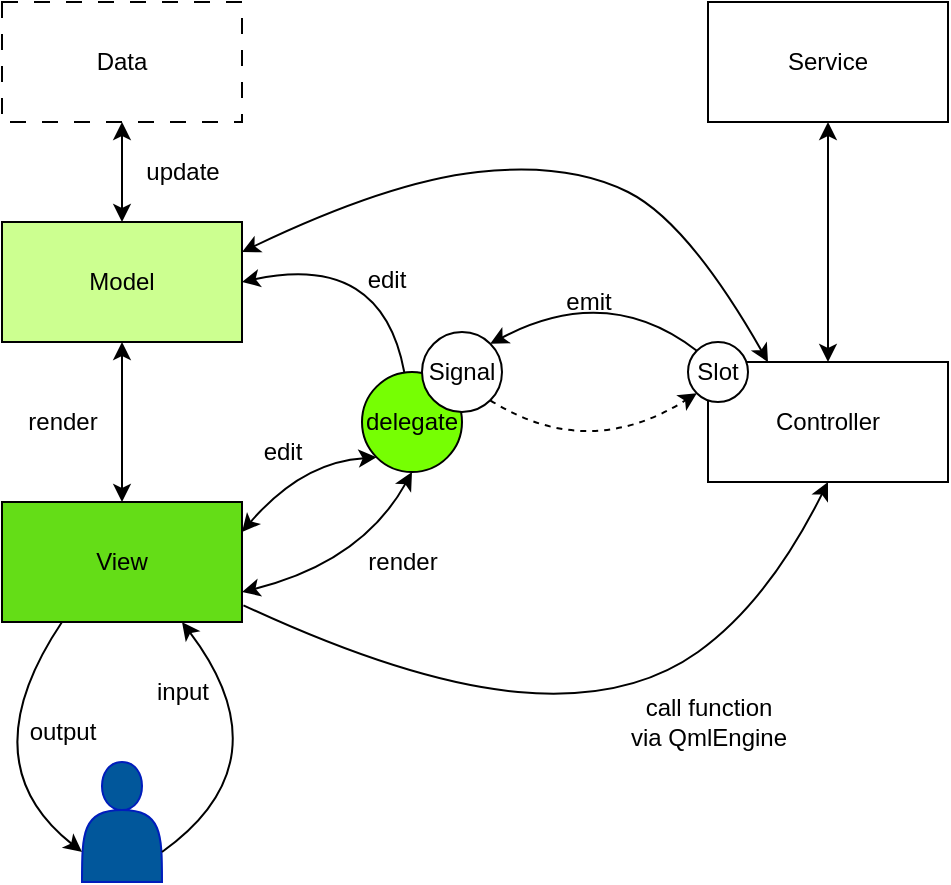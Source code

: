 <mxfile version="20.5.3" type="embed"><diagram name="Seite-1" id="S5l72sn21yenRpGNLV-D"><mxGraphModel dx="573" dy="383" grid="1" gridSize="10" guides="1" tooltips="1" connect="1" arrows="1" fold="1" page="1" pageScale="1" pageWidth="500" pageHeight="500" math="0" shadow="0"><root><mxCell id="0"/><mxCell id="1" parent="0"/><mxCell id="2YdTuyt2Vs7Uolm6UVBZ-1" value="Data" style="rounded=0;whiteSpace=wrap;html=1;dashed=1;dashPattern=8 8;" parent="1" vertex="1"><mxGeometry x="17" y="20" width="120" height="60" as="geometry"/></mxCell><mxCell id="2YdTuyt2Vs7Uolm6UVBZ-24" style="edgeStyle=orthogonalEdgeStyle;rounded=0;orthogonalLoop=1;jettySize=auto;html=1;startArrow=classic;startFill=1;" parent="1" source="2YdTuyt2Vs7Uolm6UVBZ-2" target="2YdTuyt2Vs7Uolm6UVBZ-3" edge="1"><mxGeometry relative="1" as="geometry"/></mxCell><mxCell id="2YdTuyt2Vs7Uolm6UVBZ-2" value="Model" style="rounded=0;whiteSpace=wrap;html=1;fillColor=#CCFF90;" parent="1" vertex="1"><mxGeometry x="17" y="130" width="120" height="60" as="geometry"/></mxCell><mxCell id="2YdTuyt2Vs7Uolm6UVBZ-3" value="View" style="rounded=0;whiteSpace=wrap;html=1;fillColor=#64DD17;" parent="1" vertex="1"><mxGeometry x="17" y="270" width="120" height="60" as="geometry"/></mxCell><mxCell id="2YdTuyt2Vs7Uolm6UVBZ-4" value="" style="shape=actor;whiteSpace=wrap;html=1;fillColor=#01579B;fontColor=#ffffff;strokeColor=#001DBC;" parent="1" vertex="1"><mxGeometry x="57" y="400" width="40" height="60" as="geometry"/></mxCell><mxCell id="2YdTuyt2Vs7Uolm6UVBZ-5" value="delegate" style="ellipse;whiteSpace=wrap;html=1;aspect=fixed;fillColor=#76FF03;" parent="1" vertex="1"><mxGeometry x="197" y="205" width="50" height="50" as="geometry"/></mxCell><mxCell id="2YdTuyt2Vs7Uolm6UVBZ-6" value="Controller" style="rounded=0;whiteSpace=wrap;html=1;" parent="1" vertex="1"><mxGeometry x="370" y="200" width="120" height="60" as="geometry"/></mxCell><mxCell id="2YdTuyt2Vs7Uolm6UVBZ-7" value="Service" style="rounded=0;whiteSpace=wrap;html=1;" parent="1" vertex="1"><mxGeometry x="370" y="20" width="120" height="60" as="geometry"/></mxCell><mxCell id="2YdTuyt2Vs7Uolm6UVBZ-8" value="Signal" style="ellipse;whiteSpace=wrap;html=1;aspect=fixed;" parent="1" vertex="1"><mxGeometry x="227" y="185" width="40" height="40" as="geometry"/></mxCell><mxCell id="2YdTuyt2Vs7Uolm6UVBZ-9" value="Slot" style="ellipse;whiteSpace=wrap;html=1;aspect=fixed;" parent="1" vertex="1"><mxGeometry x="360" y="190" width="30" height="30" as="geometry"/></mxCell><mxCell id="2YdTuyt2Vs7Uolm6UVBZ-11" value="" style="curved=1;endArrow=classic;html=1;rounded=0;exitX=0.25;exitY=1;exitDx=0;exitDy=0;entryX=0;entryY=0.75;entryDx=0;entryDy=0;" parent="1" source="2YdTuyt2Vs7Uolm6UVBZ-3" target="2YdTuyt2Vs7Uolm6UVBZ-4" edge="1"><mxGeometry width="50" height="50" relative="1" as="geometry"><mxPoint x="201" y="280" as="sourcePoint"/><mxPoint x="251" y="230" as="targetPoint"/><Array as="points"><mxPoint y="400"/></Array></mxGeometry></mxCell><mxCell id="2YdTuyt2Vs7Uolm6UVBZ-12" value="" style="curved=1;endArrow=classic;html=1;rounded=0;exitX=1;exitY=0.75;exitDx=0;exitDy=0;entryX=0.75;entryY=1;entryDx=0;entryDy=0;" parent="1" source="2YdTuyt2Vs7Uolm6UVBZ-4" target="2YdTuyt2Vs7Uolm6UVBZ-3" edge="1"><mxGeometry width="50" height="50" relative="1" as="geometry"><mxPoint x="217" y="455" as="sourcePoint"/><mxPoint x="207" y="340" as="targetPoint"/><Array as="points"><mxPoint x="160" y="400"/></Array></mxGeometry></mxCell><mxCell id="2YdTuyt2Vs7Uolm6UVBZ-13" value="input" style="text;html=1;align=center;verticalAlign=middle;resizable=0;points=[];autosize=1;strokeColor=none;fillColor=none;" parent="1" vertex="1"><mxGeometry x="82" y="350" width="50" height="30" as="geometry"/></mxCell><mxCell id="2YdTuyt2Vs7Uolm6UVBZ-14" value="output" style="text;html=1;align=center;verticalAlign=middle;resizable=0;points=[];autosize=1;strokeColor=none;fillColor=none;" parent="1" vertex="1"><mxGeometry x="17" y="370" width="60" height="30" as="geometry"/></mxCell><mxCell id="2YdTuyt2Vs7Uolm6UVBZ-15" value="" style="curved=1;endArrow=classic;html=1;rounded=0;exitX=1;exitY=0.75;exitDx=0;exitDy=0;entryX=0.5;entryY=1;entryDx=0;entryDy=0;startArrow=classic;startFill=1;" parent="1" source="2YdTuyt2Vs7Uolm6UVBZ-3" target="2YdTuyt2Vs7Uolm6UVBZ-5" edge="1"><mxGeometry width="50" height="50" relative="1" as="geometry"><mxPoint x="217" y="400" as="sourcePoint"/><mxPoint x="227" y="285" as="targetPoint"/><Array as="points"><mxPoint x="197" y="300"/></Array></mxGeometry></mxCell><mxCell id="2YdTuyt2Vs7Uolm6UVBZ-16" value="" style="curved=1;endArrow=classic;html=1;rounded=0;exitX=1;exitY=0.25;exitDx=0;exitDy=0;entryX=0;entryY=1;entryDx=0;entryDy=0;startArrow=classic;startFill=1;" parent="1" source="2YdTuyt2Vs7Uolm6UVBZ-3" target="2YdTuyt2Vs7Uolm6UVBZ-5" edge="1"><mxGeometry width="50" height="50" relative="1" as="geometry"><mxPoint x="162" y="322.5" as="sourcePoint"/><mxPoint x="247" y="277.5" as="targetPoint"/><Array as="points"><mxPoint x="167" y="250"/></Array></mxGeometry></mxCell><mxCell id="2YdTuyt2Vs7Uolm6UVBZ-17" value="render" style="text;html=1;align=center;verticalAlign=middle;resizable=0;points=[];autosize=1;strokeColor=none;fillColor=none;" parent="1" vertex="1"><mxGeometry x="187" y="285" width="60" height="30" as="geometry"/></mxCell><mxCell id="2YdTuyt2Vs7Uolm6UVBZ-18" value="edit" style="text;html=1;align=center;verticalAlign=middle;resizable=0;points=[];autosize=1;strokeColor=none;fillColor=none;" parent="1" vertex="1"><mxGeometry x="137" y="230" width="40" height="30" as="geometry"/></mxCell><mxCell id="2YdTuyt2Vs7Uolm6UVBZ-20" value="" style="curved=1;endArrow=classic;html=1;rounded=0;exitX=0.423;exitY=0.002;exitDx=0;exitDy=0;entryX=1;entryY=0.5;entryDx=0;entryDy=0;startArrow=none;startFill=0;exitPerimeter=0;endFill=1;" parent="1" source="2YdTuyt2Vs7Uolm6UVBZ-5" target="2YdTuyt2Vs7Uolm6UVBZ-2" edge="1"><mxGeometry width="50" height="50" relative="1" as="geometry"><mxPoint x="197" y="170" as="sourcePoint"/><mxPoint x="282" y="110" as="targetPoint"/><Array as="points"><mxPoint x="207" y="145"/></Array></mxGeometry></mxCell><mxCell id="2YdTuyt2Vs7Uolm6UVBZ-21" value="edit" style="text;html=1;align=center;verticalAlign=middle;resizable=0;points=[];autosize=1;strokeColor=none;fillColor=none;" parent="1" vertex="1"><mxGeometry x="189" y="144" width="40" height="30" as="geometry"/></mxCell><mxCell id="2YdTuyt2Vs7Uolm6UVBZ-25" value="render" style="text;html=1;align=center;verticalAlign=middle;resizable=0;points=[];autosize=1;strokeColor=none;fillColor=none;" parent="1" vertex="1"><mxGeometry x="17" y="215" width="60" height="30" as="geometry"/></mxCell><mxCell id="2YdTuyt2Vs7Uolm6UVBZ-26" style="edgeStyle=orthogonalEdgeStyle;rounded=0;orthogonalLoop=1;jettySize=auto;html=1;startArrow=classic;startFill=1;exitX=0.5;exitY=1;exitDx=0;exitDy=0;entryX=0.5;entryY=0;entryDx=0;entryDy=0;" parent="1" source="2YdTuyt2Vs7Uolm6UVBZ-1" target="2YdTuyt2Vs7Uolm6UVBZ-2" edge="1"><mxGeometry relative="1" as="geometry"><mxPoint x="208.66" y="64" as="sourcePoint"/><mxPoint x="208.66" y="144" as="targetPoint"/></mxGeometry></mxCell><mxCell id="2YdTuyt2Vs7Uolm6UVBZ-27" value="update" style="text;html=1;align=center;verticalAlign=middle;resizable=0;points=[];autosize=1;strokeColor=none;fillColor=none;" parent="1" vertex="1"><mxGeometry x="77" y="90" width="60" height="30" as="geometry"/></mxCell><mxCell id="2YdTuyt2Vs7Uolm6UVBZ-29" value="" style="curved=1;endArrow=none;html=1;rounded=0;exitX=1;exitY=0;exitDx=0;exitDy=0;entryX=0;entryY=0;entryDx=0;entryDy=0;startArrow=classic;startFill=1;endFill=0;" parent="1" source="2YdTuyt2Vs7Uolm6UVBZ-8" target="2YdTuyt2Vs7Uolm6UVBZ-9" edge="1"><mxGeometry width="50" height="50" relative="1" as="geometry"><mxPoint x="293" y="157" as="sourcePoint"/><mxPoint x="360" y="120" as="targetPoint"/><Array as="points"><mxPoint x="320" y="160"/></Array></mxGeometry></mxCell><mxCell id="2YdTuyt2Vs7Uolm6UVBZ-30" value="emit" style="text;html=1;align=center;verticalAlign=middle;resizable=0;points=[];autosize=1;strokeColor=none;fillColor=none;" parent="1" vertex="1"><mxGeometry x="285" y="155" width="50" height="30" as="geometry"/></mxCell><mxCell id="2YdTuyt2Vs7Uolm6UVBZ-31" value="" style="curved=1;endArrow=classic;html=1;rounded=0;exitX=1;exitY=1;exitDx=0;exitDy=0;entryX=0;entryY=1;entryDx=0;entryDy=0;startArrow=none;startFill=0;endFill=1;dashed=1;" parent="1" source="2YdTuyt2Vs7Uolm6UVBZ-8" target="2YdTuyt2Vs7Uolm6UVBZ-9" edge="1"><mxGeometry width="50" height="50" relative="1" as="geometry"><mxPoint x="267" y="282" as="sourcePoint"/><mxPoint x="370" y="285" as="targetPoint"/><Array as="points"><mxPoint x="310" y="250"/></Array></mxGeometry></mxCell><mxCell id="2YdTuyt2Vs7Uolm6UVBZ-32" style="edgeStyle=orthogonalEdgeStyle;rounded=0;orthogonalLoop=1;jettySize=auto;html=1;startArrow=classic;startFill=1;" parent="1" source="2YdTuyt2Vs7Uolm6UVBZ-7" target="2YdTuyt2Vs7Uolm6UVBZ-6" edge="1"><mxGeometry relative="1" as="geometry"><mxPoint x="87" y="200" as="sourcePoint"/><mxPoint x="87" y="280" as="targetPoint"/><Array as="points"><mxPoint x="430" y="120"/><mxPoint x="430" y="120"/></Array></mxGeometry></mxCell><mxCell id="2YdTuyt2Vs7Uolm6UVBZ-33" value="" style="curved=1;endArrow=classic;html=1;rounded=0;exitX=0.25;exitY=0;exitDx=0;exitDy=0;entryX=1;entryY=0.25;entryDx=0;entryDy=0;startArrow=classic;startFill=1;endFill=1;" parent="1" source="2YdTuyt2Vs7Uolm6UVBZ-6" target="2YdTuyt2Vs7Uolm6UVBZ-2" edge="1"><mxGeometry width="50" height="50" relative="1" as="geometry"><mxPoint x="228" y="215" as="sourcePoint"/><mxPoint x="147" y="155" as="targetPoint"/><Array as="points"><mxPoint x="360" y="130"/><mxPoint x="300" y="100"/><mxPoint x="210" y="110"/></Array></mxGeometry></mxCell><mxCell id="2" value="" style="curved=1;endArrow=none;html=1;rounded=0;exitX=0.5;exitY=1;exitDx=0;exitDy=0;entryX=1.006;entryY=0.861;entryDx=0;entryDy=0;startArrow=classic;startFill=1;endFill=0;entryPerimeter=0;" edge="1" parent="1" source="2YdTuyt2Vs7Uolm6UVBZ-6" target="2YdTuyt2Vs7Uolm6UVBZ-3"><mxGeometry width="50" height="50" relative="1" as="geometry"><mxPoint x="473" y="415.0" as="sourcePoint"/><mxPoint x="210" y="360.0" as="targetPoint"/><Array as="points"><mxPoint x="400" y="320"/><mxPoint x="330" y="370"/><mxPoint x="220" y="360"/></Array></mxGeometry></mxCell><mxCell id="3" value="call function&lt;br&gt;via QmlEngine" style="text;html=1;align=center;verticalAlign=middle;resizable=0;points=[];autosize=1;strokeColor=none;fillColor=none;" vertex="1" parent="1"><mxGeometry x="320" y="360" width="100" height="40" as="geometry"/></mxCell></root></mxGraphModel></diagram></mxfile>